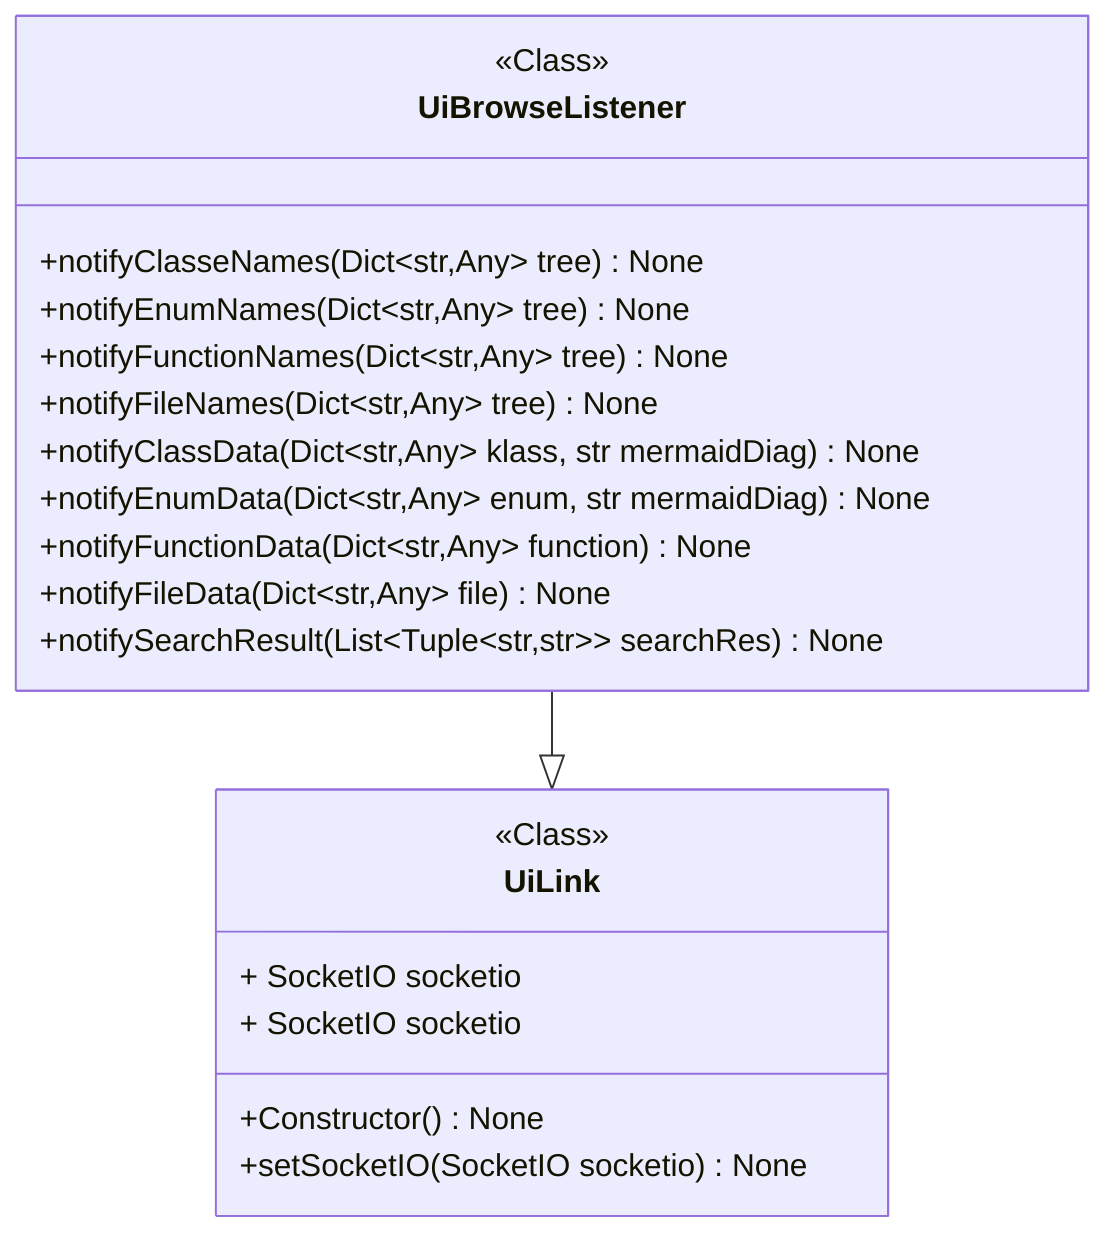 classDiagram
class UiBrowseListener {
<<Class>>
+notifyClasseNames(Dict~str,Any~ tree) None
+notifyEnumNames(Dict~str,Any~ tree) None
+notifyFunctionNames(Dict~str,Any~ tree) None
+notifyFileNames(Dict~str,Any~ tree) None
+notifyClassData(Dict~str,Any~ klass, str mermaidDiag) None
+notifyEnumData(Dict~str,Any~ enum, str mermaidDiag) None
+notifyFunctionData(Dict~str,Any~ function) None
+notifyFileData(Dict~str,Any~ file) None
+notifySearchResult(List&lt;Tuple&lt;str,str&gt;&gt; searchRes) None
}
class UiLink {
<<Class>>
+ SocketIO socketio
+ SocketIO socketio
+Constructor() None
+setSocketIO(SocketIO socketio) None
}
link UiLink "class££pycodeanalyzer::ui::app::UiLink"
UiBrowseListener --|> UiLink